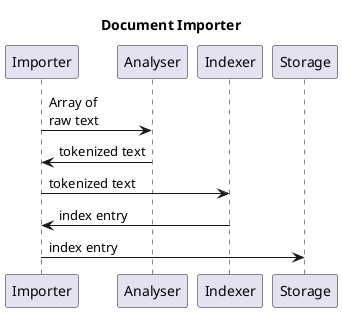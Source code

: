@startuml
Title: Document Importer

Importer->Analyser:Array of\nraw text
Analyser->Importer: tokenized text
Importer->Indexer: tokenized text
Indexer->Importer: index entry
Importer->Storage: index entry

@enduml
